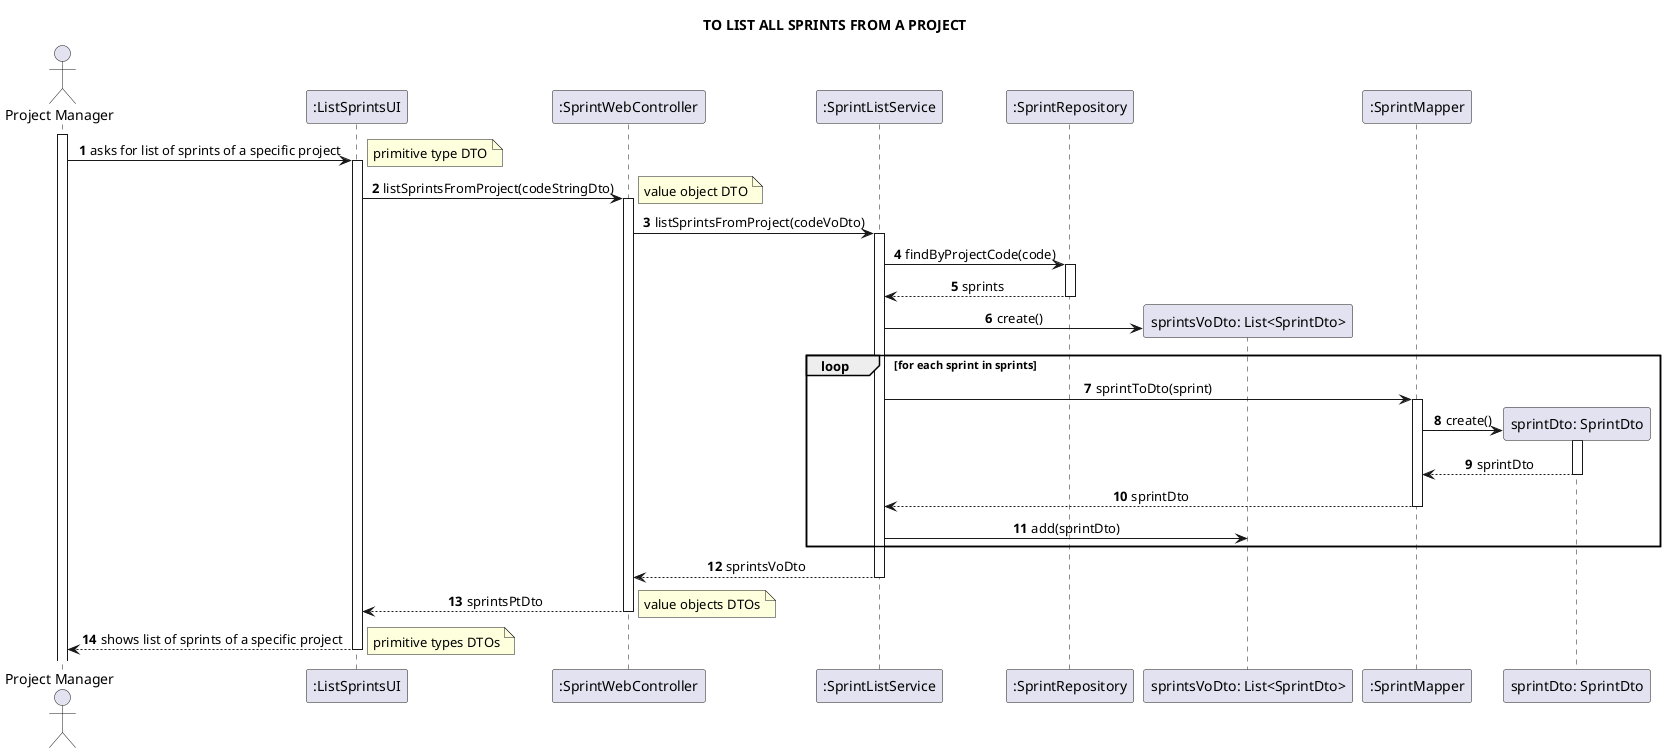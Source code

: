 @startuml

skinparam sequenceMessageAlign center
title TO LIST ALL SPRINTS FROM A PROJECT
autonumber
actor "Project Manager" as pm

participant ":ListSprintsUI" as ui
participant ":SprintWebController" as controller
participant ":SprintListService" as service
participant ":SprintRepository" as repository
participant "sprintsVoDto: List<SprintDto>" as list
participant ":SprintMapper" as mapper
participant "sprintDto: SprintDto" as dto

activate pm
pm -> ui: asks for list of sprints of a specific project
activate ui
note right
primitive type DTO
end note
ui -> controller: listSprintsFromProject(codeStringDto)
note right
value object DTO
end note
activate controller
controller -> service: listSprintsFromProject(codeVoDto)
activate service
service -> repository: findByProjectCode(code)
activate repository
repository --> service: sprints
deactivate repository
create list
service -> list: create()
loop for each sprint in sprints
service -> mapper: sprintToDto(sprint)
activate mapper
create dto
mapper -> dto: create()
activate dto
dto --> mapper: sprintDto
deactivate dto
mapper --> service: sprintDto
deactivate mapper
service -> list: add(sprintDto)
end loop
service --> controller: sprintsVoDto
deactivate service
ui <-- controller: sprintsPtDto
note right
value objects DTOs
end note
deactivate controller
ui --> pm: shows list of sprints of a specific project
note right
primitive types DTOs
end note
deactivate ui

@enduml